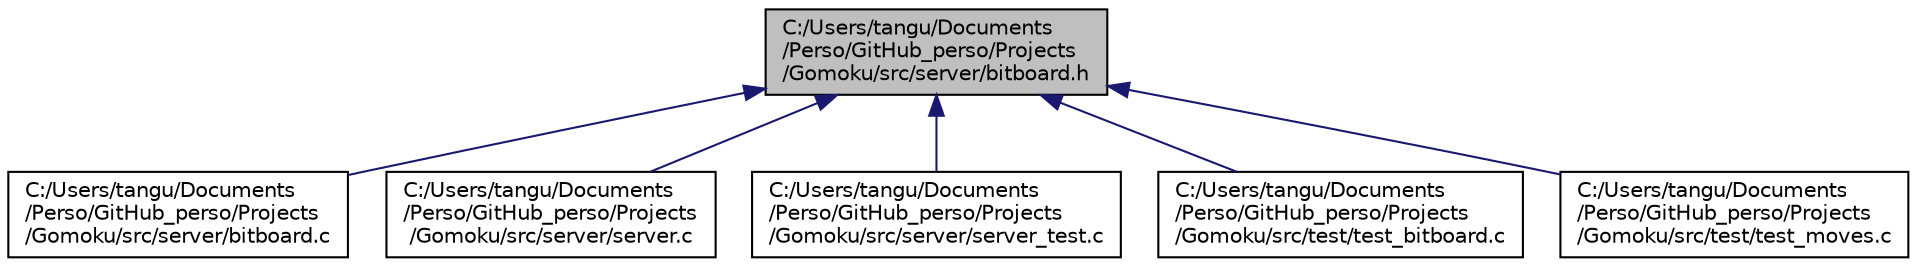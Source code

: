 digraph "C:/Users/tangu/Documents/Perso/GitHub_perso/Projects/Gomoku/src/server/bitboard.h"
{
 // LATEX_PDF_SIZE
  edge [fontname="Helvetica",fontsize="10",labelfontname="Helvetica",labelfontsize="10"];
  node [fontname="Helvetica",fontsize="10",shape=record];
  Node1 [label="C:/Users/tangu/Documents\l/Perso/GitHub_perso/Projects\l/Gomoku/src/server/bitboard.h",height=0.2,width=0.4,color="black", fillcolor="grey75", style="filled", fontcolor="black",tooltip=" "];
  Node1 -> Node2 [dir="back",color="midnightblue",fontsize="10",style="solid",fontname="Helvetica"];
  Node2 [label="C:/Users/tangu/Documents\l/Perso/GitHub_perso/Projects\l/Gomoku/src/server/bitboard.c",height=0.2,width=0.4,color="black", fillcolor="white", style="filled",URL="$bitboard_8c.html",tooltip=" "];
  Node1 -> Node3 [dir="back",color="midnightblue",fontsize="10",style="solid",fontname="Helvetica"];
  Node3 [label="C:/Users/tangu/Documents\l/Perso/GitHub_perso/Projects\l/Gomoku/src/server/server.c",height=0.2,width=0.4,color="black", fillcolor="white", style="filled",URL="$server_8c.html",tooltip=" "];
  Node1 -> Node4 [dir="back",color="midnightblue",fontsize="10",style="solid",fontname="Helvetica"];
  Node4 [label="C:/Users/tangu/Documents\l/Perso/GitHub_perso/Projects\l/Gomoku/src/server/server_test.c",height=0.2,width=0.4,color="black", fillcolor="white", style="filled",URL="$server__test_8c_source.html",tooltip=" "];
  Node1 -> Node5 [dir="back",color="midnightblue",fontsize="10",style="solid",fontname="Helvetica"];
  Node5 [label="C:/Users/tangu/Documents\l/Perso/GitHub_perso/Projects\l/Gomoku/src/test/test_bitboard.c",height=0.2,width=0.4,color="black", fillcolor="white", style="filled",URL="$test__bitboard_8c_source.html",tooltip=" "];
  Node1 -> Node6 [dir="back",color="midnightblue",fontsize="10",style="solid",fontname="Helvetica"];
  Node6 [label="C:/Users/tangu/Documents\l/Perso/GitHub_perso/Projects\l/Gomoku/src/test/test_moves.c",height=0.2,width=0.4,color="black", fillcolor="white", style="filled",URL="$test__moves_8c_source.html",tooltip=" "];
}
